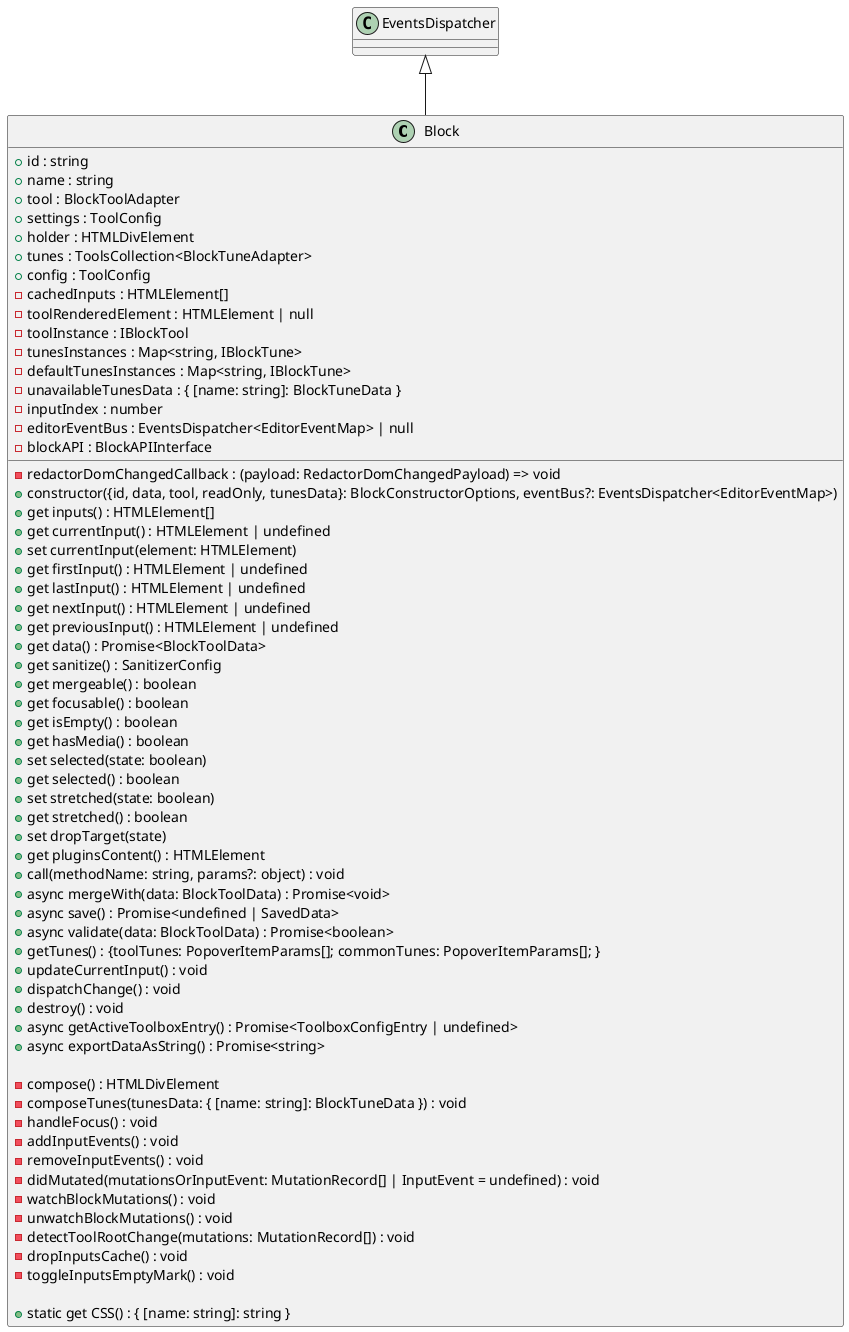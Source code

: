 @startuml
class Block extends EventsDispatcher {
    + id : string
    + name : string
    + tool : BlockToolAdapter
    + settings : ToolConfig
    + holder : HTMLDivElement
    + tunes : ToolsCollection<BlockTuneAdapter>
    + config : ToolConfig
    - cachedInputs : HTMLElement[]
    - toolRenderedElement : HTMLElement | null
    - toolInstance : IBlockTool
    - tunesInstances : Map<string, IBlockTune>
    - defaultTunesInstances : Map<string, IBlockTune>
    - unavailableTunesData : { [name: string]: BlockTuneData }
    - inputIndex : number
    - editorEventBus : EventsDispatcher<EditorEventMap> | null
    - redactorDomChangedCallback : (payload: RedactorDomChangedPayload) => void
    - blockAPI : BlockAPIInterface

    + constructor({id, data, tool, readOnly, tunesData}: BlockConstructorOptions, eventBus?: EventsDispatcher<EditorEventMap>)
    + get inputs() : HTMLElement[]
    + get currentInput() : HTMLElement | undefined
    + set currentInput(element: HTMLElement)
    + get firstInput() : HTMLElement | undefined
    + get lastInput() : HTMLElement | undefined
    + get nextInput() : HTMLElement | undefined
    + get previousInput() : HTMLElement | undefined
    + get data() : Promise<BlockToolData>
    + get sanitize() : SanitizerConfig
    + get mergeable() : boolean
    + get focusable() : boolean
    + get isEmpty() : boolean
    + get hasMedia() : boolean
    + set selected(state: boolean)
    + get selected() : boolean
    + set stretched(state: boolean)
    + get stretched() : boolean
    + set dropTarget(state)
    + get pluginsContent() : HTMLElement
    + call(methodName: string, params?: object) : void
    + async mergeWith(data: BlockToolData) : Promise<void>
    + async save() : Promise<undefined | SavedData>
    + async validate(data: BlockToolData) : Promise<boolean>
    + getTunes() : {toolTunes: PopoverItemParams[]; commonTunes: PopoverItemParams[]; }
    + updateCurrentInput() : void
    + dispatchChange() : void
    + destroy() : void
    + async getActiveToolboxEntry() : Promise<ToolboxConfigEntry | undefined>
    + async exportDataAsString() : Promise<string>

    - compose() : HTMLDivElement
    - composeTunes(tunesData: { [name: string]: BlockTuneData }) : void
    - handleFocus() : void
    - addInputEvents() : void
    - removeInputEvents() : void
    - didMutated(mutationsOrInputEvent: MutationRecord[] | InputEvent = undefined) : void
    - watchBlockMutations() : void
    - unwatchBlockMutations() : void
    - detectToolRootChange(mutations: MutationRecord[]) : void
    - dropInputsCache() : void
    - toggleInputsEmptyMark() : void

    + static get CSS() : { [name: string]: string }
}
@enduml
